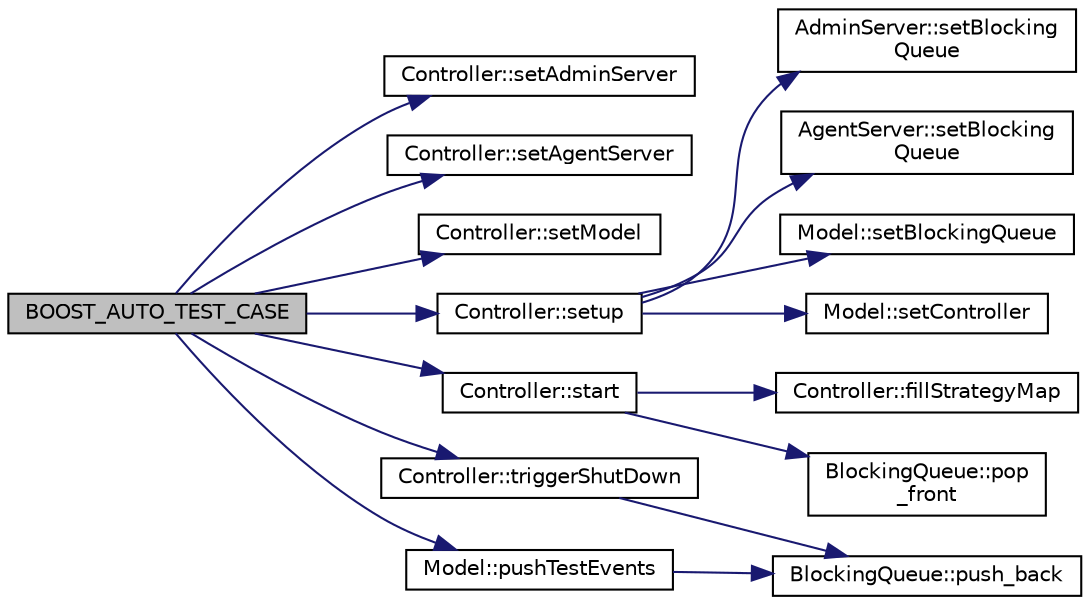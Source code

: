 digraph "BOOST_AUTO_TEST_CASE"
{
  edge [fontname="Helvetica",fontsize="10",labelfontname="Helvetica",labelfontsize="10"];
  node [fontname="Helvetica",fontsize="10",shape=record];
  rankdir="LR";
  Node1 [label="BOOST_AUTO_TEST_CASE",height=0.2,width=0.4,color="black", fillcolor="grey75", style="filled" fontcolor="black"];
  Node1 -> Node2 [color="midnightblue",fontsize="10",style="solid",fontname="Helvetica"];
  Node2 [label="Controller::setAdminServer",height=0.2,width=0.4,color="black", fillcolor="white", style="filled",URL="$classController.html#ad75c2e9788ecb8dba44650747076fe92"];
  Node1 -> Node3 [color="midnightblue",fontsize="10",style="solid",fontname="Helvetica"];
  Node3 [label="Controller::setAgentServer",height=0.2,width=0.4,color="black", fillcolor="white", style="filled",URL="$classController.html#a84a816695c11ec17be45fc5def82c892"];
  Node1 -> Node4 [color="midnightblue",fontsize="10",style="solid",fontname="Helvetica"];
  Node4 [label="Controller::setModel",height=0.2,width=0.4,color="black", fillcolor="white", style="filled",URL="$classController.html#a5f9d5a3fc40dd23ecf4b493f22ce94f0"];
  Node1 -> Node5 [color="midnightblue",fontsize="10",style="solid",fontname="Helvetica"];
  Node5 [label="Controller::setup",height=0.2,width=0.4,color="black", fillcolor="white", style="filled",URL="$classController.html#aaff2c0ac01c4d7a6b78718ac8a411c4b",tooltip="Tworzy kolejkę blokującą i podaje wskazanie na nią do serverów i modelu. Odzieliłem tą metodę od star..."];
  Node5 -> Node6 [color="midnightblue",fontsize="10",style="solid",fontname="Helvetica"];
  Node6 [label="AdminServer::setBlocking\lQueue",height=0.2,width=0.4,color="black", fillcolor="white", style="filled",URL="$classAdminServer.html#a3ecf7c2747f0413d3d58f7a9f4dd7ae2"];
  Node5 -> Node7 [color="midnightblue",fontsize="10",style="solid",fontname="Helvetica"];
  Node7 [label="AgentServer::setBlocking\lQueue",height=0.2,width=0.4,color="black", fillcolor="white", style="filled",URL="$classAgentServer.html#ab79904b49f1f80c51b9bfdbde2596d00"];
  Node5 -> Node8 [color="midnightblue",fontsize="10",style="solid",fontname="Helvetica"];
  Node8 [label="Model::setBlockingQueue",height=0.2,width=0.4,color="black", fillcolor="white", style="filled",URL="$classModel.html#a61cb5a5695ff5a6555ceaec02b2a16b9"];
  Node5 -> Node9 [color="midnightblue",fontsize="10",style="solid",fontname="Helvetica"];
  Node9 [label="Model::setController",height=0.2,width=0.4,color="black", fillcolor="white", style="filled",URL="$classModel.html#a8e8771cbc09afdf630f4ca833d29b809"];
  Node1 -> Node10 [color="midnightblue",fontsize="10",style="solid",fontname="Helvetica"];
  Node10 [label="Controller::start",height=0.2,width=0.4,color="black", fillcolor="white", style="filled",URL="$classController.html#ad535ad74055e645b7f44b7feeb4e82a8",tooltip="w tej metodzie wszystko się dzieje, w szczególności wywołuje ona nowe wątki "];
  Node10 -> Node11 [color="midnightblue",fontsize="10",style="solid",fontname="Helvetica"];
  Node11 [label="Controller::fillStrategyMap",height=0.2,width=0.4,color="black", fillcolor="white", style="filled",URL="$classController.html#ada4383b0c385d09c6e82158e91449948",tooltip="metoda wypełnia mapę strategii odpowiednimi strategiami dla różnych typów zdarzeń ..."];
  Node10 -> Node12 [color="midnightblue",fontsize="10",style="solid",fontname="Helvetica"];
  Node12 [label="BlockingQueue::pop\l_front",height=0.2,width=0.4,color="black", fillcolor="white", style="filled",URL="$classBlockingQueue.html#a33e18f760365430cee38721dfd0abf5e",tooltip="Zdejmuje pierwszy element z kolejki niepodzielnie i go zwraca. "];
  Node1 -> Node13 [color="midnightblue",fontsize="10",style="solid",fontname="Helvetica"];
  Node13 [label="Controller::triggerShutDown",height=0.2,width=0.4,color="black", fillcolor="white", style="filled",URL="$classController.html#a516427a8bb2fc0e0f46f94c318dd1610",tooltip="Metoda ustawia zmienną prywatną shutDownServer na zamykanie serwera. Użycie metody poza strategią obs..."];
  Node13 -> Node14 [color="midnightblue",fontsize="10",style="solid",fontname="Helvetica"];
  Node14 [label="BlockingQueue::push_back",height=0.2,width=0.4,color="black", fillcolor="white", style="filled",URL="$classBlockingQueue.html#aba9a92a9e6a732cd720c609d7e706c47",tooltip="Dodanie niepodzielnie elementu na koniec kolejki. "];
  Node1 -> Node15 [color="midnightblue",fontsize="10",style="solid",fontname="Helvetica"];
  Node15 [label="Model::pushTestEvents",height=0.2,width=0.4,color="black", fillcolor="white", style="filled",URL="$classModel.html#ac9ee04aadbcefc4957321d5f0ad60c5e"];
  Node15 -> Node14 [color="midnightblue",fontsize="10",style="solid",fontname="Helvetica"];
}
